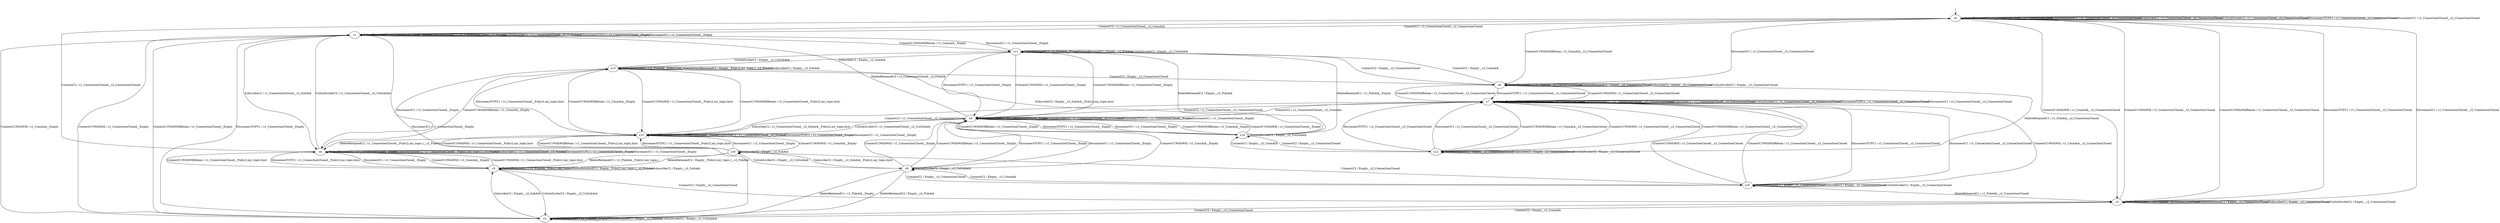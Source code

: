digraph h6 {
s0 [label="s0"];
s1 [label="s1"];
s2 [label="s2"];
s3 [label="s3"];
s4 [label="s4"];
s5 [label="s5"];
s6 [label="s6"];
s7 [label="s7"];
s8 [label="s8"];
s9 [label="s9"];
s10 [label="s10"];
s11 [label="s11"];
s12 [label="s12"];
s13 [label="s13"];
s14 [label="s14"];
s15 [label="s15"];
s16 [label="s16"];
s0 -> s1 [label="ConnectC2 / c1_ConnectionClosed__c2_ConnAck"];
s0 -> s2 [label="ConnectC1WithWill / c1_ConnAck__c2_ConnectionClosed"];
s0 -> s6 [label="ConnectC1WithWillRetain / c1_ConnAck__c2_ConnectionClosed"];
s0 -> s0 [label="DeleteRetainedC1 / c1_ConnectionClosed__c2_ConnectionClosed"];
s0 -> s0 [label="DeleteRetainedC2 / c1_ConnectionClosed__c2_ConnectionClosed"];
s0 -> s0 [label="SubscribeC2 / c1_ConnectionClosed__c2_ConnectionClosed"];
s0 -> s0 [label="UnSubScribeC2 / c1_ConnectionClosed__c2_ConnectionClosed"];
s0 -> s0 [label="DisconnectTCPC1 / c1_ConnectionClosed__c2_ConnectionClosed"];
s0 -> s0 [label="DisconnectC1 / c1_ConnectionClosed__c2_ConnectionClosed"];
s1 -> s0 [label="ConnectC2 / c1_ConnectionClosed__c2_ConnectionClosed"];
s1 -> s3 [label="ConnectC1WithWill / c1_ConnAck__Empty"];
s1 -> s11 [label="ConnectC1WithWillRetain / c1_ConnAck__Empty"];
s1 -> s1 [label="DeleteRetainedC1 / c1_ConnectionClosed__Empty"];
s1 -> s1 [label="DeleteRetainedC2 / c1_ConnectionClosed__c2_PubAck"];
s1 -> s4 [label="SubscribeC2 / c1_ConnectionClosed__c2_SubAck"];
s1 -> s1 [label="UnSubScribeC2 / c1_ConnectionClosed__c2_UnSubAck"];
s1 -> s1 [label="DisconnectTCPC1 / c1_ConnectionClosed__Empty"];
s1 -> s1 [label="DisconnectC1 / c1_ConnectionClosed__Empty"];
s2 -> s3 [label="ConnectC2 / Empty__c2_ConnAck"];
s2 -> s0 [label="ConnectC1WithWill / c1_ConnectionClosed__c2_ConnectionClosed"];
s2 -> s0 [label="ConnectC1WithWillRetain / c1_ConnectionClosed__c2_ConnectionClosed"];
s2 -> s2 [label="DeleteRetainedC1 / c1_PubAck__c2_ConnectionClosed"];
s2 -> s2 [label="DeleteRetainedC2 / Empty__c2_ConnectionClosed"];
s2 -> s2 [label="SubscribeC2 / Empty__c2_ConnectionClosed"];
s2 -> s2 [label="UnSubScribeC2 / Empty__c2_ConnectionClosed"];
s2 -> s0 [label="DisconnectTCPC1 / c1_ConnectionClosed__c2_ConnectionClosed"];
s2 -> s0 [label="DisconnectC1 / c1_ConnectionClosed__c2_ConnectionClosed"];
s3 -> s2 [label="ConnectC2 / Empty__c2_ConnectionClosed"];
s3 -> s1 [label="ConnectC1WithWill / c1_ConnectionClosed__Empty"];
s3 -> s1 [label="ConnectC1WithWillRetain / c1_ConnectionClosed__Empty"];
s3 -> s3 [label="DeleteRetainedC1 / c1_PubAck__Empty"];
s3 -> s3 [label="DeleteRetainedC2 / Empty__c2_PubAck"];
s3 -> s5 [label="SubscribeC2 / Empty__c2_SubAck"];
s3 -> s3 [label="UnSubScribeC2 / Empty__c2_UnSubAck"];
s3 -> s1 [label="DisconnectTCPC1 / c1_ConnectionClosed__Empty"];
s3 -> s1 [label="DisconnectC1 / c1_ConnectionClosed__Empty"];
s4 -> s0 [label="ConnectC2 / c1_ConnectionClosed__c2_ConnectionClosed"];
s4 -> s5 [label="ConnectC1WithWill / c1_ConnAck__Empty"];
s4 -> s13 [label="ConnectC1WithWillRetain / c1_ConnAck__Empty"];
s4 -> s4 [label="DeleteRetainedC1 / c1_ConnectionClosed__Empty"];
s4 -> s4 [label="DeleteRetainedC2 / c1_ConnectionClosed__Pub(c2,my_topic,)__c2_PubAck"];
s4 -> s4 [label="SubscribeC2 / c1_ConnectionClosed__c2_SubAck"];
s4 -> s1 [label="UnSubScribeC2 / c1_ConnectionClosed__c2_UnSubAck"];
s4 -> s4 [label="DisconnectTCPC1 / c1_ConnectionClosed__Empty"];
s4 -> s4 [label="DisconnectC1 / c1_ConnectionClosed__Empty"];
s5 -> s2 [label="ConnectC2 / Empty__c2_ConnectionClosed"];
s5 -> s4 [label="ConnectC1WithWill / c1_ConnectionClosed__Pub(c2,my_topic,bye)"];
s5 -> s4 [label="ConnectC1WithWillRetain / c1_ConnectionClosed__Pub(c2,my_topic,bye)"];
s5 -> s5 [label="DeleteRetainedC1 / c1_PubAck__Pub(c2,my_topic,)"];
s5 -> s5 [label="DeleteRetainedC2 / Empty__Pub(c2,my_topic,)__c2_PubAck"];
s5 -> s5 [label="SubscribeC2 / Empty__c2_SubAck"];
s5 -> s3 [label="UnSubScribeC2 / Empty__c2_UnSubAck"];
s5 -> s4 [label="DisconnectTCPC1 / c1_ConnectionClosed__Pub(c2,my_topic,bye)"];
s5 -> s4 [label="DisconnectC1 / c1_ConnectionClosed__Empty"];
s6 -> s11 [label="ConnectC2 / Empty__c2_ConnAck"];
s6 -> s7 [label="ConnectC1WithWill / c1_ConnectionClosed__c2_ConnectionClosed"];
s6 -> s7 [label="ConnectC1WithWillRetain / c1_ConnectionClosed__c2_ConnectionClosed"];
s6 -> s6 [label="DeleteRetainedC1 / c1_PubAck__c2_ConnectionClosed"];
s6 -> s6 [label="DeleteRetainedC2 / Empty__c2_ConnectionClosed"];
s6 -> s6 [label="SubscribeC2 / Empty__c2_ConnectionClosed"];
s6 -> s6 [label="UnSubScribeC2 / Empty__c2_ConnectionClosed"];
s6 -> s7 [label="DisconnectTCPC1 / c1_ConnectionClosed__c2_ConnectionClosed"];
s6 -> s0 [label="DisconnectC1 / c1_ConnectionClosed__c2_ConnectionClosed"];
s7 -> s8 [label="ConnectC2 / c1_ConnectionClosed__c2_ConnAck"];
s7 -> s10 [label="ConnectC1WithWill / c1_ConnAck__c2_ConnectionClosed"];
s7 -> s12 [label="ConnectC1WithWillRetain / c1_ConnAck__c2_ConnectionClosed"];
s7 -> s7 [label="DeleteRetainedC1 / c1_ConnectionClosed__c2_ConnectionClosed"];
s7 -> s7 [label="DeleteRetainedC2 / c1_ConnectionClosed__c2_ConnectionClosed"];
s7 -> s7 [label="SubscribeC2 / c1_ConnectionClosed__c2_ConnectionClosed"];
s7 -> s7 [label="UnSubScribeC2 / c1_ConnectionClosed__c2_ConnectionClosed"];
s7 -> s7 [label="DisconnectTCPC1 / c1_ConnectionClosed__c2_ConnectionClosed"];
s7 -> s7 [label="DisconnectC1 / c1_ConnectionClosed__c2_ConnectionClosed"];
s8 -> s7 [label="ConnectC2 / c1_ConnectionClosed__c2_ConnectionClosed"];
s8 -> s9 [label="ConnectC1WithWill / c1_ConnAck__Empty"];
s8 -> s14 [label="ConnectC1WithWillRetain / c1_ConnAck__Empty"];
s8 -> s8 [label="DeleteRetainedC1 / c1_ConnectionClosed__Empty"];
s8 -> s1 [label="DeleteRetainedC2 / c1_ConnectionClosed__c2_PubAck"];
s8 -> s15 [label="SubscribeC2 / c1_ConnectionClosed__c2_SubAck__Pub(c2,my_topic,bye)"];
s8 -> s8 [label="UnSubScribeC2 / c1_ConnectionClosed__c2_UnSubAck"];
s8 -> s8 [label="DisconnectTCPC1 / c1_ConnectionClosed__Empty"];
s8 -> s8 [label="DisconnectC1 / c1_ConnectionClosed__Empty"];
s9 -> s10 [label="ConnectC2 / Empty__c2_ConnectionClosed"];
s9 -> s8 [label="ConnectC1WithWill / c1_ConnectionClosed__Empty"];
s9 -> s8 [label="ConnectC1WithWillRetain / c1_ConnectionClosed__Empty"];
s9 -> s3 [label="DeleteRetainedC1 / c1_PubAck__Empty"];
s9 -> s3 [label="DeleteRetainedC2 / Empty__c2_PubAck"];
s9 -> s16 [label="SubscribeC2 / Empty__c2_SubAck__Pub(c2,my_topic,bye)"];
s9 -> s9 [label="UnSubScribeC2 / Empty__c2_UnSubAck"];
s9 -> s8 [label="DisconnectTCPC1 / c1_ConnectionClosed__Empty"];
s9 -> s8 [label="DisconnectC1 / c1_ConnectionClosed__Empty"];
s10 -> s9 [label="ConnectC2 / Empty__c2_ConnAck"];
s10 -> s7 [label="ConnectC1WithWill / c1_ConnectionClosed__c2_ConnectionClosed"];
s10 -> s7 [label="ConnectC1WithWillRetain / c1_ConnectionClosed__c2_ConnectionClosed"];
s10 -> s2 [label="DeleteRetainedC1 / c1_PubAck__c2_ConnectionClosed"];
s10 -> s10 [label="DeleteRetainedC2 / Empty__c2_ConnectionClosed"];
s10 -> s10 [label="SubscribeC2 / Empty__c2_ConnectionClosed"];
s10 -> s10 [label="UnSubScribeC2 / Empty__c2_ConnectionClosed"];
s10 -> s7 [label="DisconnectTCPC1 / c1_ConnectionClosed__c2_ConnectionClosed"];
s10 -> s7 [label="DisconnectC1 / c1_ConnectionClosed__c2_ConnectionClosed"];
s11 -> s6 [label="ConnectC2 / Empty__c2_ConnectionClosed"];
s11 -> s8 [label="ConnectC1WithWill / c1_ConnectionClosed__Empty"];
s11 -> s8 [label="ConnectC1WithWillRetain / c1_ConnectionClosed__Empty"];
s11 -> s11 [label="DeleteRetainedC1 / c1_PubAck__Empty"];
s11 -> s11 [label="DeleteRetainedC2 / Empty__c2_PubAck"];
s11 -> s13 [label="SubscribeC2 / Empty__c2_SubAck"];
s11 -> s11 [label="UnSubScribeC2 / Empty__c2_UnSubAck"];
s11 -> s8 [label="DisconnectTCPC1 / c1_ConnectionClosed__Empty"];
s11 -> s1 [label="DisconnectC1 / c1_ConnectionClosed__Empty"];
s12 -> s14 [label="ConnectC2 / Empty__c2_ConnAck"];
s12 -> s7 [label="ConnectC1WithWill / c1_ConnectionClosed__c2_ConnectionClosed"];
s12 -> s7 [label="ConnectC1WithWillRetain / c1_ConnectionClosed__c2_ConnectionClosed"];
s12 -> s6 [label="DeleteRetainedC1 / c1_PubAck__c2_ConnectionClosed"];
s12 -> s12 [label="DeleteRetainedC2 / Empty__c2_ConnectionClosed"];
s12 -> s12 [label="SubscribeC2 / Empty__c2_ConnectionClosed"];
s12 -> s12 [label="UnSubScribeC2 / Empty__c2_ConnectionClosed"];
s12 -> s7 [label="DisconnectTCPC1 / c1_ConnectionClosed__c2_ConnectionClosed"];
s12 -> s7 [label="DisconnectC1 / c1_ConnectionClosed__c2_ConnectionClosed"];
s13 -> s6 [label="ConnectC2 / Empty__c2_ConnectionClosed"];
s13 -> s15 [label="ConnectC1WithWill / c1_ConnectionClosed__Pub(c2,my_topic,bye)"];
s13 -> s15 [label="ConnectC1WithWillRetain / c1_ConnectionClosed__Pub(c2,my_topic,bye)"];
s13 -> s13 [label="DeleteRetainedC1 / c1_PubAck__Pub(c2,my_topic,)"];
s13 -> s13 [label="DeleteRetainedC2 / Empty__Pub(c2,my_topic,)__c2_PubAck"];
s13 -> s13 [label="SubscribeC2 / Empty__c2_SubAck"];
s13 -> s11 [label="UnSubScribeC2 / Empty__c2_UnSubAck"];
s13 -> s15 [label="DisconnectTCPC1 / c1_ConnectionClosed__Pub(c2,my_topic,bye)"];
s13 -> s4 [label="DisconnectC1 / c1_ConnectionClosed__Empty"];
s14 -> s12 [label="ConnectC2 / Empty__c2_ConnectionClosed"];
s14 -> s8 [label="ConnectC1WithWill / c1_ConnectionClosed__Empty"];
s14 -> s8 [label="ConnectC1WithWillRetain / c1_ConnectionClosed__Empty"];
s14 -> s11 [label="DeleteRetainedC1 / c1_PubAck__Empty"];
s14 -> s11 [label="DeleteRetainedC2 / Empty__c2_PubAck"];
s14 -> s13 [label="SubscribeC2 / Empty__c2_SubAck__Pub(c2,my_topic,bye)"];
s14 -> s14 [label="UnSubScribeC2 / Empty__c2_UnSubAck"];
s14 -> s8 [label="DisconnectTCPC1 / c1_ConnectionClosed__Empty"];
s14 -> s8 [label="DisconnectC1 / c1_ConnectionClosed__Empty"];
s15 -> s7 [label="ConnectC2 / c1_ConnectionClosed__c2_ConnectionClosed"];
s15 -> s16 [label="ConnectC1WithWill / c1_ConnAck__Empty"];
s15 -> s13 [label="ConnectC1WithWillRetain / c1_ConnAck__Empty"];
s15 -> s15 [label="DeleteRetainedC1 / c1_ConnectionClosed__Empty"];
s15 -> s4 [label="DeleteRetainedC2 / c1_ConnectionClosed__Pub(c2,my_topic,)__c2_PubAck"];
s15 -> s15 [label="SubscribeC2 / c1_ConnectionClosed__c2_SubAck"];
s15 -> s8 [label="UnSubScribeC2 / c1_ConnectionClosed__c2_UnSubAck"];
s15 -> s15 [label="DisconnectTCPC1 / c1_ConnectionClosed__Empty"];
s15 -> s15 [label="DisconnectC1 / c1_ConnectionClosed__Empty"];
s16 -> s10 [label="ConnectC2 / Empty__c2_ConnectionClosed"];
s16 -> s15 [label="ConnectC1WithWill / c1_ConnectionClosed__Pub(c2,my_topic,bye)"];
s16 -> s15 [label="ConnectC1WithWillRetain / c1_ConnectionClosed__Pub(c2,my_topic,bye)"];
s16 -> s5 [label="DeleteRetainedC1 / c1_PubAck__Pub(c2,my_topic,)"];
s16 -> s5 [label="DeleteRetainedC2 / Empty__Pub(c2,my_topic,)__c2_PubAck"];
s16 -> s16 [label="SubscribeC2 / Empty__c2_SubAck"];
s16 -> s9 [label="UnSubScribeC2 / Empty__c2_UnSubAck"];
s16 -> s15 [label="DisconnectTCPC1 / c1_ConnectionClosed__Pub(c2,my_topic,bye)"];
s16 -> s15 [label="DisconnectC1 / c1_ConnectionClosed__Empty"];
__start0 [shape=none, label=""];
__start0 -> s0 [label=""];
}
